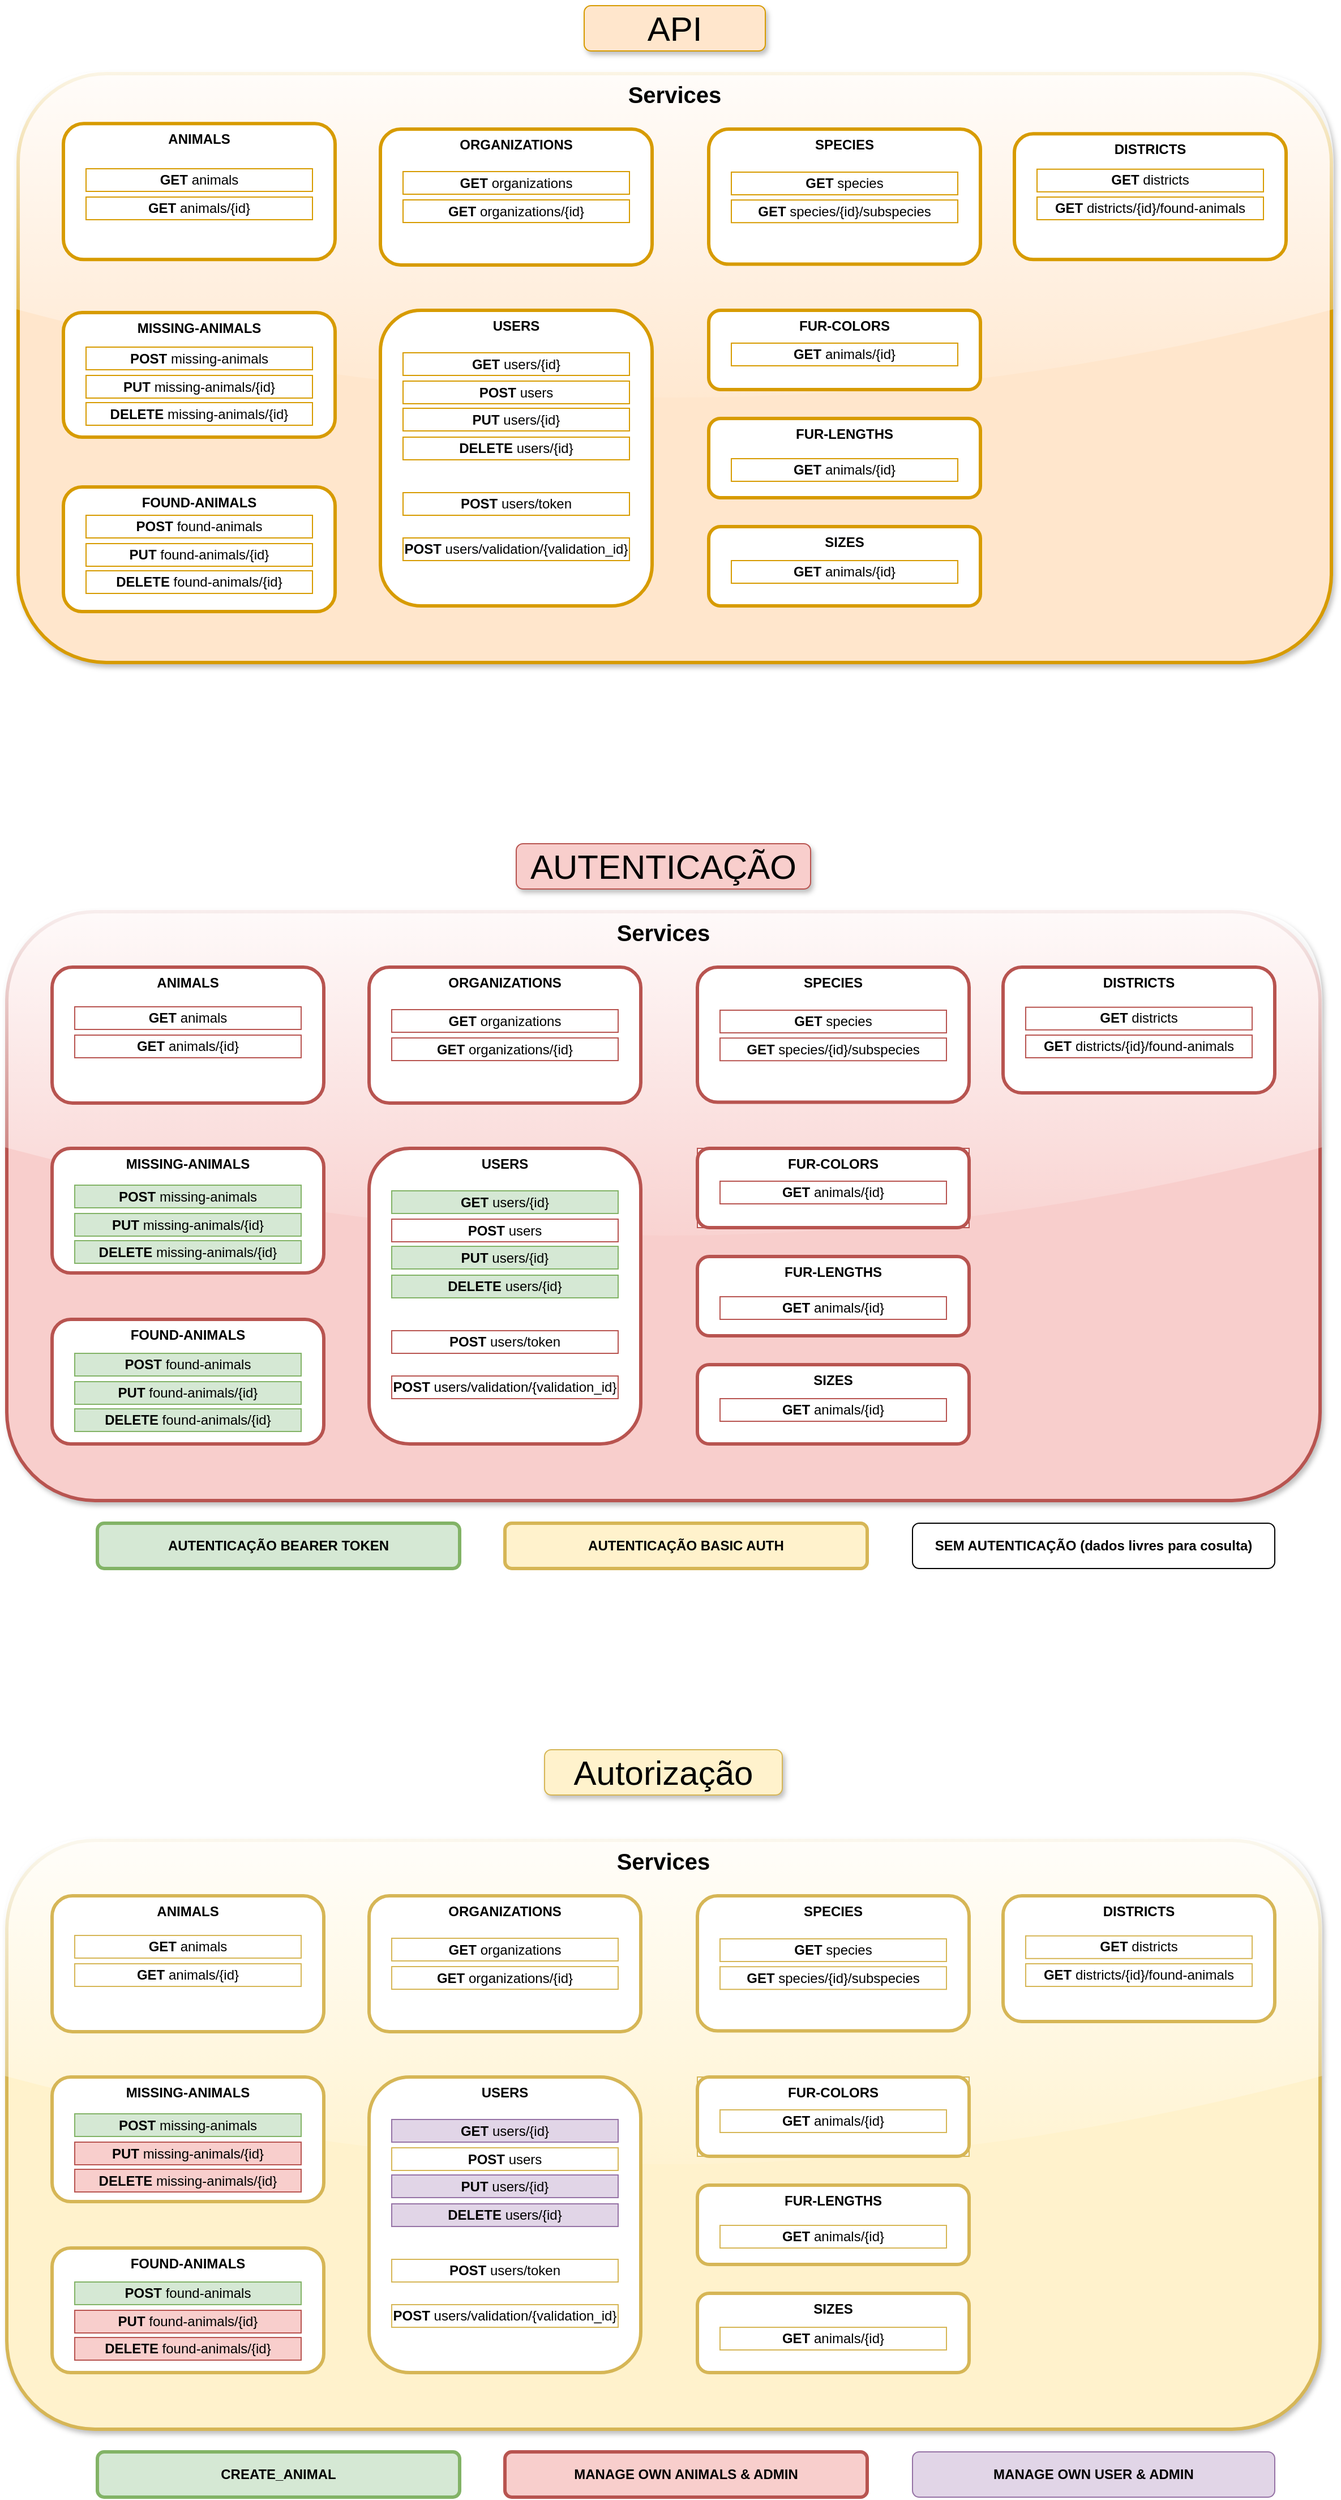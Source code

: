 <mxfile version="12.9.13" type="device"><diagram id="he8Y9W-l-CtBFMt19x_J" name="Page-1"><mxGraphModel dx="3205" dy="1151" grid="1" gridSize="10" guides="1" tooltips="1" connect="1" arrows="1" fold="1" page="1" pageScale="1" pageWidth="827" pageHeight="1169" math="0" shadow="0"><root><mxCell id="0"/><mxCell id="1" parent="0"/><mxCell id="2PmF6Wx8AGMX61B_a49G-37" value="API" style="text;html=1;strokeColor=#d79b00;fillColor=#ffe6cc;align=center;verticalAlign=middle;whiteSpace=wrap;rounded=1;fontSize=30;glass=0;shadow=1;comic=0;" parent="1" vertex="1"><mxGeometry x="-1090" y="60" width="160" height="40" as="geometry"/></mxCell><mxCell id="37oF7Rack4nsO3wwHJq0-63" value="&lt;font style=&quot;font-size: 20px&quot;&gt;&lt;b&gt;Services&lt;/b&gt;&lt;/font&gt;" style="rounded=1;whiteSpace=wrap;html=1;strokeWidth=3;fillColor=#f8cecc;verticalAlign=top;strokeColor=#b85450;glass=1;shadow=1;comic=0;" parent="1" vertex="1"><mxGeometry x="-1600" y="860" width="1160" height="520" as="geometry"/></mxCell><mxCell id="37oF7Rack4nsO3wwHJq0-100" value="Autorização" style="text;html=1;strokeColor=#d6b656;fillColor=#fff2cc;align=center;verticalAlign=middle;whiteSpace=wrap;rounded=1;fontSize=30;glass=0;shadow=1;comic=0;" parent="1" vertex="1"><mxGeometry x="-1125" y="1600" width="210" height="40" as="geometry"/></mxCell><mxCell id="37oF7Rack4nsO3wwHJq0-121" value="&lt;b&gt;AUTENTICAÇÃO BEARER TOKEN&lt;/b&gt;" style="rounded=1;whiteSpace=wrap;html=1;strokeColor=#82b366;strokeWidth=3;fillColor=#d5e8d4;" parent="1" vertex="1"><mxGeometry x="-1520" y="1400" width="320" height="40" as="geometry"/></mxCell><mxCell id="37oF7Rack4nsO3wwHJq0-122" value="&lt;b&gt;AUTENTICAÇÃO BASIC AUTH&lt;/b&gt;" style="rounded=1;whiteSpace=wrap;html=1;strokeColor=#d6b656;strokeWidth=3;fillColor=#fff2cc;" parent="1" vertex="1"><mxGeometry x="-1160" y="1400" width="320" height="40" as="geometry"/></mxCell><mxCell id="37oF7Rack4nsO3wwHJq0-124" value="&lt;b&gt;SEM AUTENTICAÇÃO (dados livres para cosulta)&lt;/b&gt;" style="rounded=1;whiteSpace=wrap;html=1;strokeWidth=1;" parent="1" vertex="1"><mxGeometry x="-800" y="1400" width="320" height="40" as="geometry"/></mxCell><mxCell id="37oF7Rack4nsO3wwHJq0-69" value="ORGANIZATIONS" style="group;fillColor=#ffffff;strokeColor=#b85450;fontStyle=1;strokeWidth=3;rounded=1;" parent="1" vertex="1" connectable="0"><mxGeometry x="-1280" y="909" width="240" height="120" as="geometry"/></mxCell><mxCell id="CAPieHyTuiLY9jVeE-5O-57" value="&lt;b&gt;GET&amp;nbsp;&lt;/b&gt;organizations" style="rounded=0;whiteSpace=wrap;html=1;strokeWidth=1;fontSize=12;align=center;fillColor=none;strokeColor=#b85450;" parent="1" vertex="1"><mxGeometry x="-1260" y="946.5" width="200" height="20" as="geometry"/></mxCell><mxCell id="CAPieHyTuiLY9jVeE-5O-58" value="&lt;b&gt;GET&amp;nbsp;&lt;/b&gt;&lt;span&gt;organizations/{id}&lt;/span&gt;" style="rounded=0;whiteSpace=wrap;html=1;strokeWidth=1;fillColor=none;fontSize=12;align=center;strokeColor=#b85450;" parent="1" vertex="1"><mxGeometry x="-1260" y="971.5" width="200" height="20" as="geometry"/></mxCell><mxCell id="CAPieHyTuiLY9jVeE-5O-84" value="&lt;font style=&quot;font-size: 20px&quot;&gt;&lt;b&gt;Services&lt;/b&gt;&lt;/font&gt;" style="rounded=1;whiteSpace=wrap;html=1;strokeWidth=3;fillColor=#ffe6cc;verticalAlign=top;strokeColor=#d79b00;glass=1;shadow=1;comic=0;" parent="1" vertex="1"><mxGeometry x="-1590" y="120" width="1160" height="520" as="geometry"/></mxCell><mxCell id="CAPieHyTuiLY9jVeE-5O-125" value="ORGANIZATIONS" style="group;fontStyle=1;strokeWidth=3;rounded=1;fillColor=#ffffff;strokeColor=#d79b00;" parent="1" vertex="1" connectable="0"><mxGeometry x="-1270" y="169" width="240" height="120" as="geometry"/></mxCell><mxCell id="CAPieHyTuiLY9jVeE-5O-126" value="&lt;b&gt;GET&amp;nbsp;&lt;/b&gt;organizations" style="rounded=0;whiteSpace=wrap;html=1;strokeWidth=1;fontSize=12;align=center;fillColor=#ffffff;strokeColor=#d79b00;" parent="1" vertex="1"><mxGeometry x="-1250" y="206.5" width="200" height="20" as="geometry"/></mxCell><mxCell id="CAPieHyTuiLY9jVeE-5O-127" value="&lt;b&gt;GET&amp;nbsp;&lt;/b&gt;&lt;span&gt;organizations/{id}&lt;/span&gt;" style="rounded=0;whiteSpace=wrap;html=1;strokeWidth=1;fillColor=#ffffff;fontSize=12;align=center;strokeColor=#d79b00;" parent="1" vertex="1"><mxGeometry x="-1250" y="231.5" width="200" height="20" as="geometry"/></mxCell><mxCell id="CAPieHyTuiLY9jVeE-5O-96" value="DISTRICTS" style="group;fillColor=#ffffff;strokeColor=#d79b00;fontStyle=1;strokeWidth=3;rounded=1;" parent="1" vertex="1" connectable="0"><mxGeometry x="-710" y="173.15" width="240" height="111" as="geometry"/></mxCell><mxCell id="CAPieHyTuiLY9jVeE-5O-97" value="&lt;b&gt;GET&amp;nbsp;&lt;/b&gt;districts" style="rounded=0;whiteSpace=wrap;html=1;strokeWidth=1;fontSize=12;align=center;fillColor=#ffffff;strokeColor=#d79b00;" parent="1" vertex="1"><mxGeometry x="-690" y="204.39" width="200" height="20" as="geometry"/></mxCell><mxCell id="CAPieHyTuiLY9jVeE-5O-98" value="&lt;b&gt;GET&amp;nbsp;&lt;/b&gt;&lt;span&gt;districts/{id}/found-animals&lt;/span&gt;" style="rounded=0;whiteSpace=wrap;html=1;strokeWidth=1;fillColor=#ffffff;fontSize=12;align=center;strokeColor=#d79b00;" parent="1" vertex="1"><mxGeometry x="-690" y="229" width="200" height="20" as="geometry"/></mxCell><mxCell id="CAPieHyTuiLY9jVeE-5O-110" value="SPECIES" style="group;fillColor=#ffffff;strokeColor=#d79b00;fontStyle=1;strokeWidth=3;rounded=1;" parent="1" vertex="1" connectable="0"><mxGeometry x="-980" y="169" width="240" height="119.296" as="geometry"/></mxCell><mxCell id="CAPieHyTuiLY9jVeE-5O-111" value="&lt;b&gt;GET&amp;nbsp;&lt;/b&gt;species" style="rounded=0;whiteSpace=wrap;html=1;strokeWidth=1;fontSize=12;align=center;fillColor=#ffffff;strokeColor=#d79b00;" parent="1" vertex="1"><mxGeometry x="-960" y="207" width="200" height="20" as="geometry"/></mxCell><mxCell id="CAPieHyTuiLY9jVeE-5O-112" value="&lt;b&gt;GET&amp;nbsp;&lt;/b&gt;&lt;span&gt;species/{id}/subspecies&lt;/span&gt;" style="rounded=0;whiteSpace=wrap;html=1;strokeWidth=1;fillColor=#ffffff;fontSize=12;align=center;strokeColor=#d79b00;" parent="1" vertex="1"><mxGeometry x="-960" y="231.61" width="200" height="20" as="geometry"/></mxCell><mxCell id="CAPieHyTuiLY9jVeE-5O-122" value="&lt;b&gt;ANIMALS&lt;/b&gt;" style="rounded=1;whiteSpace=wrap;html=1;fillColor=#ffffff;strokeColor=#d79b00;strokeWidth=3;verticalAlign=top;" parent="1" vertex="1"><mxGeometry x="-1550" y="164.15" width="240" height="120" as="geometry"/></mxCell><mxCell id="CAPieHyTuiLY9jVeE-5O-123" value="&lt;b&gt;GET&amp;nbsp;&lt;/b&gt;animals" style="rounded=0;whiteSpace=wrap;html=1;strokeWidth=1;fontSize=12;align=center;fillColor=#ffffff;strokeColor=#d79b00;" parent="1" vertex="1"><mxGeometry x="-1530" y="204" width="200" height="20" as="geometry"/></mxCell><mxCell id="CAPieHyTuiLY9jVeE-5O-124" value="&lt;b&gt;GET&amp;nbsp;&lt;/b&gt;&lt;span&gt;animals/{id}&lt;/span&gt;" style="rounded=0;whiteSpace=wrap;html=1;strokeWidth=1;fillColor=#ffffff;fontSize=12;align=center;strokeColor=#d79b00;" parent="1" vertex="1"><mxGeometry x="-1530" y="229" width="200" height="20" as="geometry"/></mxCell><mxCell id="CAPieHyTuiLY9jVeE-5O-91" value="FOUND-ANIMALS" style="group;fillColor=#ffffff;strokeColor=#d79b00;rounded=1;strokeWidth=3;fontStyle=1" parent="1" vertex="1" connectable="0"><mxGeometry x="-1550" y="485" width="240" height="110" as="geometry"/></mxCell><mxCell id="CAPieHyTuiLY9jVeE-5O-92" value="&lt;b&gt;POST&amp;nbsp;&lt;/b&gt;found-animals" style="rounded=0;whiteSpace=wrap;html=1;strokeWidth=1;fontSize=12;align=center;fillColor=#ffffff;strokeColor=#d79b00;" parent="1" vertex="1"><mxGeometry x="-1530" y="510" width="200" height="20" as="geometry"/></mxCell><mxCell id="CAPieHyTuiLY9jVeE-5O-93" value="&lt;b&gt;PUT&amp;nbsp;&lt;/b&gt;found-animals/{id}" style="rounded=0;whiteSpace=wrap;html=1;strokeWidth=1;fillColor=#ffffff;fontSize=12;align=center;strokeColor=#d79b00;" parent="1" vertex="1"><mxGeometry x="-1530" y="535" width="200" height="20" as="geometry"/></mxCell><mxCell id="CAPieHyTuiLY9jVeE-5O-94" value="&lt;b&gt;DELETE&amp;nbsp;&lt;/b&gt;found-animals/{id}" style="rounded=0;whiteSpace=wrap;html=1;strokeWidth=1;fillColor=#ffffff;fontSize=12;align=center;strokeColor=#d79b00;" parent="1" vertex="1"><mxGeometry x="-1530" y="559" width="200" height="20" as="geometry"/></mxCell><mxCell id="CAPieHyTuiLY9jVeE-5O-114" value="&lt;b&gt;USERS&lt;/b&gt;" style="rounded=1;whiteSpace=wrap;html=1;fillColor=#ffffff;strokeColor=#d79b00;strokeWidth=3;verticalAlign=top;" parent="1" vertex="1"><mxGeometry x="-1270" y="329" width="240" height="261" as="geometry"/></mxCell><mxCell id="CAPieHyTuiLY9jVeE-5O-115" value="&lt;b&gt;GET &lt;/b&gt;users/{id}" style="rounded=0;whiteSpace=wrap;html=1;strokeWidth=1;fontSize=12;align=center;fillColor=#ffffff;strokeColor=#d79b00;" parent="1" vertex="1"><mxGeometry x="-1250" y="366.5" width="200" height="20" as="geometry"/></mxCell><mxCell id="CAPieHyTuiLY9jVeE-5O-116" value="&lt;b&gt;POST&amp;nbsp;&lt;/b&gt;users" style="rounded=0;whiteSpace=wrap;html=1;strokeWidth=1;fillColor=#ffffff;fontSize=12;align=center;strokeColor=#d79b00;" parent="1" vertex="1"><mxGeometry x="-1250" y="391.5" width="200" height="20" as="geometry"/></mxCell><mxCell id="CAPieHyTuiLY9jVeE-5O-117" value="&lt;b&gt;PUT&amp;nbsp;&lt;/b&gt;users/{id}" style="rounded=0;whiteSpace=wrap;html=1;strokeWidth=1;fillColor=#ffffff;fontSize=12;align=center;strokeColor=#d79b00;" parent="1" vertex="1"><mxGeometry x="-1250" y="415.5" width="200" height="20" as="geometry"/></mxCell><mxCell id="CAPieHyTuiLY9jVeE-5O-118" value="&lt;b&gt;DELETE&amp;nbsp;&lt;/b&gt;users/{id}" style="rounded=0;whiteSpace=wrap;html=1;strokeWidth=1;fontSize=12;align=center;fillColor=#ffffff;strokeColor=#d79b00;" parent="1" vertex="1"><mxGeometry x="-1250" y="441" width="200" height="20" as="geometry"/></mxCell><mxCell id="CAPieHyTuiLY9jVeE-5O-119" value="&lt;b&gt;POST&amp;nbsp;&lt;/b&gt;users/token" style="rounded=0;whiteSpace=wrap;html=1;strokeWidth=1;fillColor=#ffffff;fontSize=12;align=center;strokeColor=#d79b00;" parent="1" vertex="1"><mxGeometry x="-1250" y="490" width="200" height="20" as="geometry"/></mxCell><mxCell id="CAPieHyTuiLY9jVeE-5O-120" value="&lt;b&gt;POST&lt;/b&gt;&amp;nbsp;users/validation/{validation_id}" style="rounded=0;whiteSpace=wrap;html=1;strokeWidth=1;fillColor=#ffffff;fontSize=12;align=center;strokeColor=#d79b00;" parent="1" vertex="1"><mxGeometry x="-1250" y="530" width="200" height="20" as="geometry"/></mxCell><mxCell id="CAPieHyTuiLY9jVeE-5O-101" value="FUR-COLORS" style="group;fillColor=#ffffff;strokeColor=#d79b00;fontStyle=1;strokeWidth=3;rounded=1;" parent="1" vertex="1" connectable="0"><mxGeometry x="-980" y="329" width="240" height="70" as="geometry"/></mxCell><mxCell id="CAPieHyTuiLY9jVeE-5O-102" value="&lt;b&gt;GET&amp;nbsp;&lt;/b&gt;&lt;span&gt;animals/{id}&lt;/span&gt;" style="rounded=0;whiteSpace=wrap;html=1;strokeWidth=1;fillColor=#ffffff;fontSize=12;align=center;strokeColor=#d79b00;" parent="1" vertex="1"><mxGeometry x="-960" y="358" width="200" height="20" as="geometry"/></mxCell><mxCell id="CAPieHyTuiLY9jVeE-5O-104" value="FUR-LENGTHS" style="group;fillColor=#ffffff;strokeColor=#d79b00;fontStyle=1;strokeWidth=3;rounded=1;" parent="1" vertex="1" connectable="0"><mxGeometry x="-980" y="424.5" width="240" height="70" as="geometry"/></mxCell><mxCell id="CAPieHyTuiLY9jVeE-5O-105" value="&lt;b&gt;GET&amp;nbsp;&lt;/b&gt;&lt;span&gt;animals/{id}&lt;/span&gt;" style="rounded=0;whiteSpace=wrap;html=1;strokeWidth=1;fillColor=#ffffff;fontSize=12;align=center;strokeColor=#d79b00;" parent="1" vertex="1"><mxGeometry x="-960" y="460" width="200" height="20" as="geometry"/></mxCell><mxCell id="CAPieHyTuiLY9jVeE-5O-107" value="SIZES" style="group;fillColor=#ffffff;strokeColor=#d79b00;fontStyle=1;strokeWidth=3;rounded=1;" parent="1" vertex="1" connectable="0"><mxGeometry x="-980" y="520" width="240" height="70" as="geometry"/></mxCell><mxCell id="CAPieHyTuiLY9jVeE-5O-108" value="&lt;b&gt;GET&amp;nbsp;&lt;/b&gt;&lt;span&gt;animals/{id}&lt;/span&gt;" style="rounded=0;whiteSpace=wrap;html=1;strokeWidth=1;fillColor=#ffffff;fontSize=12;align=center;strokeColor=#d79b00;" parent="1" vertex="1"><mxGeometry x="-960" y="550" width="200" height="20" as="geometry"/></mxCell><mxCell id="CAPieHyTuiLY9jVeE-5O-44" value="SPECIES" style="group;fillColor=#ffffff;strokeColor=#b85450;fontStyle=1;strokeWidth=3;rounded=1;" parent="1" vertex="1" connectable="0"><mxGeometry x="-990" y="909" width="240" height="119.296" as="geometry"/></mxCell><mxCell id="CAPieHyTuiLY9jVeE-5O-76" value="&lt;b&gt;GET&amp;nbsp;&lt;/b&gt;species" style="rounded=0;whiteSpace=wrap;html=1;strokeWidth=1;fontSize=12;align=center;fillColor=none;strokeColor=#b85450;" parent="1" vertex="1"><mxGeometry x="-970" y="947" width="200" height="20" as="geometry"/></mxCell><mxCell id="CAPieHyTuiLY9jVeE-5O-77" value="&lt;b&gt;GET&amp;nbsp;&lt;/b&gt;&lt;span&gt;species/{id}/subspecies&lt;/span&gt;" style="rounded=0;whiteSpace=wrap;html=1;strokeWidth=1;fillColor=none;fontSize=12;align=center;strokeColor=#b85450;" parent="1" vertex="1"><mxGeometry x="-970" y="971.61" width="200" height="20" as="geometry"/></mxCell><mxCell id="CAPieHyTuiLY9jVeE-5O-15" value="DISTRICTS" style="group;fillColor=#ffffff;strokeColor=#b85450;fontStyle=1;strokeWidth=3;rounded=1;" parent="1" vertex="1" connectable="0"><mxGeometry x="-720" y="909" width="240" height="111" as="geometry"/></mxCell><mxCell id="CAPieHyTuiLY9jVeE-5O-79" value="&lt;b&gt;GET&amp;nbsp;&lt;/b&gt;districts" style="rounded=0;whiteSpace=wrap;html=1;strokeWidth=1;fontSize=12;align=center;fillColor=none;strokeColor=#b85450;" parent="1" vertex="1"><mxGeometry x="-700" y="944.39" width="200" height="20" as="geometry"/></mxCell><mxCell id="CAPieHyTuiLY9jVeE-5O-80" value="&lt;b&gt;GET&amp;nbsp;&lt;/b&gt;&lt;span&gt;districts/{id}/found-animals&lt;/span&gt;" style="rounded=0;whiteSpace=wrap;html=1;strokeWidth=1;fillColor=none;fontSize=12;align=center;strokeColor=#b85450;" parent="1" vertex="1"><mxGeometry x="-700" y="969" width="200" height="20" as="geometry"/></mxCell><mxCell id="37oF7Rack4nsO3wwHJq0-67" value="&lt;b&gt;ANIMALS&lt;/b&gt;" style="rounded=1;whiteSpace=wrap;html=1;fillColor=#ffffff;strokeColor=#b85450;strokeWidth=3;verticalAlign=top;" parent="1" vertex="1"><mxGeometry x="-1560" y="909" width="240" height="120" as="geometry"/></mxCell><mxCell id="CAPieHyTuiLY9jVeE-5O-8" value="&lt;b&gt;GET&amp;nbsp;&lt;/b&gt;animals" style="rounded=0;whiteSpace=wrap;html=1;strokeWidth=1;fontSize=12;align=center;fillColor=none;strokeColor=#b85450;" parent="1" vertex="1"><mxGeometry x="-1540" y="944" width="200" height="20" as="geometry"/></mxCell><mxCell id="CAPieHyTuiLY9jVeE-5O-51" value="&lt;b&gt;GET&amp;nbsp;&lt;/b&gt;&lt;span&gt;animals/{id}&lt;/span&gt;" style="rounded=0;whiteSpace=wrap;html=1;strokeWidth=1;fillColor=none;fontSize=12;align=center;strokeColor=#b85450;" parent="1" vertex="1"><mxGeometry x="-1540" y="969" width="200" height="20" as="geometry"/></mxCell><mxCell id="37oF7Rack4nsO3wwHJq0-64" value="&lt;b&gt;MISSING-ANIMALS&lt;/b&gt;" style="rounded=1;whiteSpace=wrap;html=1;fillColor=#ffffff;strokeColor=#b85450;strokeWidth=3;verticalAlign=top;" parent="1" vertex="1"><mxGeometry x="-1560" y="1069" width="240" height="110" as="geometry"/></mxCell><mxCell id="CAPieHyTuiLY9jVeE-5O-59" value="&lt;b&gt;POST&amp;nbsp;&lt;/b&gt;missing-animals" style="rounded=0;whiteSpace=wrap;html=1;strokeWidth=1;fontSize=12;align=center;fillColor=#d5e8d4;strokeColor=#82b366;" parent="1" vertex="1"><mxGeometry x="-1540" y="1101.5" width="200" height="20" as="geometry"/></mxCell><mxCell id="CAPieHyTuiLY9jVeE-5O-60" value="&lt;b&gt;PUT&amp;nbsp;&lt;/b&gt;missing-animals/{id}" style="rounded=0;whiteSpace=wrap;html=1;strokeWidth=1;fillColor=#d5e8d4;fontSize=12;align=center;strokeColor=#82b366;" parent="1" vertex="1"><mxGeometry x="-1540" y="1126.5" width="200" height="20" as="geometry"/></mxCell><mxCell id="CAPieHyTuiLY9jVeE-5O-61" value="&lt;b&gt;DELETE&amp;nbsp;&lt;/b&gt;missing-animals/{id}" style="rounded=0;whiteSpace=wrap;html=1;strokeWidth=1;fillColor=#d5e8d4;fontSize=12;align=center;strokeColor=#82b366;" parent="1" vertex="1"><mxGeometry x="-1540" y="1150.5" width="200" height="20" as="geometry"/></mxCell><mxCell id="37oF7Rack4nsO3wwHJq0-73" value="FOUND-ANIMALS" style="group;fillColor=#ffffff;strokeColor=#b85450;rounded=1;strokeWidth=3;fontStyle=1" parent="1" vertex="1" connectable="0"><mxGeometry x="-1560" y="1220" width="240" height="110" as="geometry"/></mxCell><mxCell id="CAPieHyTuiLY9jVeE-5O-62" value="&lt;b&gt;POST&amp;nbsp;&lt;/b&gt;found-animals" style="rounded=0;whiteSpace=wrap;html=1;strokeWidth=1;fontSize=12;align=center;fillColor=#d5e8d4;strokeColor=#82b366;" parent="1" vertex="1"><mxGeometry x="-1540" y="1250" width="200" height="20" as="geometry"/></mxCell><mxCell id="CAPieHyTuiLY9jVeE-5O-63" value="&lt;b&gt;PUT&amp;nbsp;&lt;/b&gt;found-animals/{id}" style="rounded=0;whiteSpace=wrap;html=1;strokeWidth=1;fillColor=#d5e8d4;fontSize=12;align=center;strokeColor=#82b366;" parent="1" vertex="1"><mxGeometry x="-1540" y="1275" width="200" height="20" as="geometry"/></mxCell><mxCell id="CAPieHyTuiLY9jVeE-5O-65" value="&lt;b&gt;DELETE&amp;nbsp;&lt;/b&gt;found-animals/{id}" style="rounded=0;whiteSpace=wrap;html=1;strokeWidth=1;fillColor=#d5e8d4;fontSize=12;align=center;strokeColor=#82b366;" parent="1" vertex="1"><mxGeometry x="-1540" y="1299" width="200" height="20" as="geometry"/></mxCell><mxCell id="37oF7Rack4nsO3wwHJq0-84" value="&lt;b&gt;USERS&lt;/b&gt;" style="rounded=1;whiteSpace=wrap;html=1;fillColor=#ffffff;strokeColor=#b85450;strokeWidth=3;verticalAlign=top;" parent="1" vertex="1"><mxGeometry x="-1280" y="1069" width="240" height="261" as="geometry"/></mxCell><mxCell id="CAPieHyTuiLY9jVeE-5O-66" value="&lt;b&gt;GET &lt;/b&gt;users/{id}" style="rounded=0;whiteSpace=wrap;html=1;strokeWidth=1;fontSize=12;align=center;fillColor=#d5e8d4;strokeColor=#82b366;" parent="1" vertex="1"><mxGeometry x="-1260" y="1106.5" width="200" height="20" as="geometry"/></mxCell><mxCell id="CAPieHyTuiLY9jVeE-5O-67" value="&lt;b&gt;POST&amp;nbsp;&lt;/b&gt;users" style="rounded=0;whiteSpace=wrap;html=1;strokeWidth=1;fontSize=12;align=center;fillColor=none;strokeColor=#b85450;" parent="1" vertex="1"><mxGeometry x="-1260" y="1131.5" width="200" height="20" as="geometry"/></mxCell><mxCell id="CAPieHyTuiLY9jVeE-5O-68" value="&lt;b&gt;PUT&amp;nbsp;&lt;/b&gt;users/{id}" style="rounded=0;whiteSpace=wrap;html=1;strokeWidth=1;fillColor=#d5e8d4;fontSize=12;align=center;strokeColor=#82b366;" parent="1" vertex="1"><mxGeometry x="-1260" y="1155.5" width="200" height="20" as="geometry"/></mxCell><mxCell id="CAPieHyTuiLY9jVeE-5O-69" value="&lt;b&gt;DELETE&amp;nbsp;&lt;/b&gt;users/{id}" style="rounded=0;whiteSpace=wrap;html=1;strokeWidth=1;fontSize=12;align=center;fillColor=#d5e8d4;strokeColor=#82b366;" parent="1" vertex="1"><mxGeometry x="-1260" y="1181" width="200" height="20" as="geometry"/></mxCell><mxCell id="CAPieHyTuiLY9jVeE-5O-70" value="&lt;b&gt;POST&amp;nbsp;&lt;/b&gt;users/token" style="rounded=0;whiteSpace=wrap;html=1;strokeWidth=1;fontSize=12;align=center;fillColor=none;strokeColor=#b85450;" parent="1" vertex="1"><mxGeometry x="-1260" y="1230" width="200" height="20" as="geometry"/></mxCell><mxCell id="CAPieHyTuiLY9jVeE-5O-71" value="&lt;b&gt;POST&lt;/b&gt;&amp;nbsp;users/validation/{validation_id}" style="rounded=0;whiteSpace=wrap;html=1;strokeWidth=1;fontSize=12;align=center;fillColor=none;strokeColor=#b85450;" parent="1" vertex="1"><mxGeometry x="-1260" y="1270" width="200" height="20" as="geometry"/></mxCell><mxCell id="CAPieHyTuiLY9jVeE-5O-46" value="" style="group;fillColor=#ffffff;strokeColor=#b85450;" parent="1" vertex="1" connectable="0"><mxGeometry x="-990" y="1069" width="240" height="70" as="geometry"/></mxCell><mxCell id="CAPieHyTuiLY9jVeE-5O-38" value="FUR-LENGTHS" style="group;fillColor=#ffffff;strokeColor=#b85450;fontStyle=1;strokeWidth=3;rounded=1;" parent="1" vertex="1" connectable="0"><mxGeometry x="-990" y="1164.5" width="240" height="70" as="geometry"/></mxCell><mxCell id="CAPieHyTuiLY9jVeE-5O-73" value="&lt;b&gt;GET&amp;nbsp;&lt;/b&gt;&lt;span&gt;animals/{id}&lt;/span&gt;" style="rounded=0;whiteSpace=wrap;html=1;strokeWidth=1;fontSize=12;align=center;fillColor=none;strokeColor=#b85450;" parent="1" vertex="1"><mxGeometry x="-970" y="1200" width="200" height="20" as="geometry"/></mxCell><mxCell id="CAPieHyTuiLY9jVeE-5O-41" value="SIZES" style="group;fillColor=#ffffff;strokeColor=#b85450;fontStyle=1;strokeWidth=3;rounded=1;" parent="1" vertex="1" connectable="0"><mxGeometry x="-990" y="1260" width="240" height="70" as="geometry"/></mxCell><mxCell id="CAPieHyTuiLY9jVeE-5O-74" value="&lt;b&gt;GET&amp;nbsp;&lt;/b&gt;&lt;span&gt;animals/{id}&lt;/span&gt;" style="rounded=0;whiteSpace=wrap;html=1;strokeWidth=1;fontSize=12;align=center;fillColor=none;strokeColor=#b85450;" parent="1" vertex="1"><mxGeometry x="-970" y="1290" width="200" height="20" as="geometry"/></mxCell><mxCell id="CAPieHyTuiLY9jVeE-5O-35" value="FUR-COLORS" style="group;fillColor=#ffffff;strokeColor=#b85450;fontStyle=1;strokeWidth=3;rounded=1;" parent="1" vertex="1" connectable="0"><mxGeometry x="-990" y="1069" width="240" height="70" as="geometry"/></mxCell><mxCell id="CAPieHyTuiLY9jVeE-5O-72" value="&lt;b&gt;GET&amp;nbsp;&lt;/b&gt;&lt;span&gt;animals/{id}&lt;/span&gt;" style="rounded=0;whiteSpace=wrap;html=1;strokeWidth=1;fontSize=12;align=center;fillColor=none;strokeColor=#b85450;" parent="1" vertex="1"><mxGeometry x="-970" y="1098" width="200" height="20" as="geometry"/></mxCell><mxCell id="CAPieHyTuiLY9jVeE-5O-86" value="&lt;b&gt;MISSING-ANIMALS&lt;/b&gt;" style="rounded=1;whiteSpace=wrap;html=1;fillColor=#ffffff;strokeColor=#d79b00;strokeWidth=3;verticalAlign=top;" parent="1" vertex="1"><mxGeometry x="-1550" y="331" width="240" height="110" as="geometry"/></mxCell><mxCell id="CAPieHyTuiLY9jVeE-5O-87" value="&lt;b&gt;POST&amp;nbsp;&lt;/b&gt;missing-animals" style="rounded=0;whiteSpace=wrap;html=1;strokeWidth=1;fontSize=12;align=center;fillColor=#ffffff;strokeColor=#d79b00;" parent="1" vertex="1"><mxGeometry x="-1530" y="361.5" width="200" height="20" as="geometry"/></mxCell><mxCell id="CAPieHyTuiLY9jVeE-5O-88" value="&lt;b&gt;PUT&amp;nbsp;&lt;/b&gt;missing-animals/{id}" style="rounded=0;whiteSpace=wrap;html=1;strokeWidth=1;fillColor=#ffffff;fontSize=12;align=center;strokeColor=#d79b00;" parent="1" vertex="1"><mxGeometry x="-1530" y="386.5" width="200" height="20" as="geometry"/></mxCell><mxCell id="CAPieHyTuiLY9jVeE-5O-89" value="&lt;b&gt;DELETE&amp;nbsp;&lt;/b&gt;missing-animals/{id}" style="rounded=0;whiteSpace=wrap;html=1;strokeWidth=1;fillColor=#ffffff;fontSize=12;align=center;strokeColor=#d79b00;" parent="1" vertex="1"><mxGeometry x="-1530" y="410.5" width="200" height="20" as="geometry"/></mxCell><mxCell id="CAPieHyTuiLY9jVeE-5O-128" value="&lt;font style=&quot;font-size: 20px&quot;&gt;&lt;b&gt;Services&lt;/b&gt;&lt;/font&gt;" style="rounded=1;whiteSpace=wrap;html=1;strokeWidth=3;fillColor=#fff2cc;verticalAlign=top;strokeColor=#d6b656;glass=1;shadow=1;comic=0;" parent="1" vertex="1"><mxGeometry x="-1600" y="1680" width="1160" height="520" as="geometry"/></mxCell><mxCell id="CAPieHyTuiLY9jVeE-5O-129" value="&lt;b&gt;CREATE_ANIMAL&lt;/b&gt;" style="rounded=1;whiteSpace=wrap;html=1;strokeColor=#82b366;strokeWidth=3;fillColor=#d5e8d4;" parent="1" vertex="1"><mxGeometry x="-1520" y="2220" width="320" height="40" as="geometry"/></mxCell><mxCell id="CAPieHyTuiLY9jVeE-5O-130" value="&lt;b&gt;MANAGE OWN ANIMALS &amp;amp; ADMIN&lt;/b&gt;" style="rounded=1;whiteSpace=wrap;html=1;strokeColor=#b85450;strokeWidth=3;fillColor=#f8cecc;" parent="1" vertex="1"><mxGeometry x="-1160" y="2220" width="320" height="40" as="geometry"/></mxCell><mxCell id="CAPieHyTuiLY9jVeE-5O-131" value="&lt;b&gt;MANAGE OWN USER &amp;amp; ADMIN&lt;/b&gt;" style="rounded=1;whiteSpace=wrap;html=1;strokeWidth=1;fillColor=#e1d5e7;strokeColor=#9673a6;" parent="1" vertex="1"><mxGeometry x="-800" y="2220" width="320" height="40" as="geometry"/></mxCell><mxCell id="CAPieHyTuiLY9jVeE-5O-132" value="ORGANIZATIONS" style="group;fillColor=#ffffff;strokeColor=#d6b656;fontStyle=1;strokeWidth=3;rounded=1;" parent="1" vertex="1" connectable="0"><mxGeometry x="-1280" y="1729" width="240" height="120" as="geometry"/></mxCell><mxCell id="CAPieHyTuiLY9jVeE-5O-133" value="&lt;b&gt;GET&amp;nbsp;&lt;/b&gt;organizations" style="rounded=0;whiteSpace=wrap;html=1;strokeWidth=1;fontSize=12;align=center;fillColor=#ffffff;strokeColor=#d6b656;" parent="1" vertex="1"><mxGeometry x="-1260" y="1766.5" width="200" height="20" as="geometry"/></mxCell><mxCell id="CAPieHyTuiLY9jVeE-5O-134" value="&lt;b&gt;GET&amp;nbsp;&lt;/b&gt;&lt;span&gt;organizations/{id}&lt;/span&gt;" style="rounded=0;whiteSpace=wrap;html=1;strokeWidth=1;fillColor=#ffffff;fontSize=12;align=center;strokeColor=#d6b656;" parent="1" vertex="1"><mxGeometry x="-1260" y="1791.5" width="200" height="20" as="geometry"/></mxCell><mxCell id="CAPieHyTuiLY9jVeE-5O-135" value="SPECIES" style="group;fillColor=#ffffff;strokeColor=#d6b656;fontStyle=1;strokeWidth=3;rounded=1;" parent="1" vertex="1" connectable="0"><mxGeometry x="-990" y="1729" width="240" height="119.296" as="geometry"/></mxCell><mxCell id="CAPieHyTuiLY9jVeE-5O-136" value="&lt;b&gt;GET&amp;nbsp;&lt;/b&gt;species" style="rounded=0;whiteSpace=wrap;html=1;strokeWidth=1;fontSize=12;align=center;fillColor=#ffffff;strokeColor=#d6b656;" parent="1" vertex="1"><mxGeometry x="-970" y="1767" width="200" height="20" as="geometry"/></mxCell><mxCell id="CAPieHyTuiLY9jVeE-5O-137" value="&lt;b&gt;GET&amp;nbsp;&lt;/b&gt;&lt;span&gt;species/{id}/subspecies&lt;/span&gt;" style="rounded=0;whiteSpace=wrap;html=1;strokeWidth=1;fillColor=#ffffff;fontSize=12;align=center;strokeColor=#d6b656;" parent="1" vertex="1"><mxGeometry x="-970" y="1791.61" width="200" height="20" as="geometry"/></mxCell><mxCell id="CAPieHyTuiLY9jVeE-5O-138" value="DISTRICTS" style="group;fillColor=#ffffff;strokeColor=#d6b656;fontStyle=1;strokeWidth=3;rounded=1;" parent="1" vertex="1" connectable="0"><mxGeometry x="-720" y="1729" width="240" height="111" as="geometry"/></mxCell><mxCell id="CAPieHyTuiLY9jVeE-5O-139" value="&lt;b&gt;GET&amp;nbsp;&lt;/b&gt;districts" style="rounded=0;whiteSpace=wrap;html=1;strokeWidth=1;fontSize=12;align=center;fillColor=#ffffff;strokeColor=#d6b656;" parent="1" vertex="1"><mxGeometry x="-700" y="1764.39" width="200" height="20" as="geometry"/></mxCell><mxCell id="CAPieHyTuiLY9jVeE-5O-140" value="&lt;b&gt;GET&amp;nbsp;&lt;/b&gt;&lt;span&gt;districts/{id}/found-animals&lt;/span&gt;" style="rounded=0;whiteSpace=wrap;html=1;strokeWidth=1;fillColor=#ffffff;fontSize=12;align=center;strokeColor=#d6b656;" parent="1" vertex="1"><mxGeometry x="-700" y="1789" width="200" height="20" as="geometry"/></mxCell><mxCell id="CAPieHyTuiLY9jVeE-5O-141" value="&lt;b&gt;ANIMALS&lt;/b&gt;" style="rounded=1;whiteSpace=wrap;html=1;fillColor=#ffffff;strokeColor=#d6b656;strokeWidth=3;verticalAlign=top;" parent="1" vertex="1"><mxGeometry x="-1560" y="1729" width="240" height="120" as="geometry"/></mxCell><mxCell id="CAPieHyTuiLY9jVeE-5O-142" value="&lt;b&gt;GET&amp;nbsp;&lt;/b&gt;animals" style="rounded=0;whiteSpace=wrap;html=1;strokeWidth=1;fontSize=12;align=center;fillColor=#ffffff;strokeColor=#d6b656;" parent="1" vertex="1"><mxGeometry x="-1540" y="1764" width="200" height="20" as="geometry"/></mxCell><mxCell id="CAPieHyTuiLY9jVeE-5O-143" value="&lt;b&gt;GET&amp;nbsp;&lt;/b&gt;&lt;span&gt;animals/{id}&lt;/span&gt;" style="rounded=0;whiteSpace=wrap;html=1;strokeWidth=1;fillColor=#ffffff;fontSize=12;align=center;strokeColor=#d6b656;" parent="1" vertex="1"><mxGeometry x="-1540" y="1789" width="200" height="20" as="geometry"/></mxCell><mxCell id="CAPieHyTuiLY9jVeE-5O-144" value="&lt;b&gt;MISSING-ANIMALS&lt;/b&gt;" style="rounded=1;whiteSpace=wrap;html=1;fillColor=#ffffff;strokeColor=#d6b656;strokeWidth=3;verticalAlign=top;" parent="1" vertex="1"><mxGeometry x="-1560" y="1889" width="240" height="110" as="geometry"/></mxCell><mxCell id="CAPieHyTuiLY9jVeE-5O-145" value="&lt;b&gt;POST&amp;nbsp;&lt;/b&gt;missing-animals" style="rounded=0;whiteSpace=wrap;html=1;strokeWidth=1;fontSize=12;align=center;fillColor=#d5e8d4;strokeColor=#82b366;" parent="1" vertex="1"><mxGeometry x="-1540" y="1921.5" width="200" height="20" as="geometry"/></mxCell><mxCell id="CAPieHyTuiLY9jVeE-5O-146" value="&lt;b&gt;PUT&amp;nbsp;&lt;/b&gt;missing-animals/{id}" style="rounded=0;whiteSpace=wrap;html=1;strokeWidth=1;fillColor=#f8cecc;fontSize=12;align=center;strokeColor=#b85450;" parent="1" vertex="1"><mxGeometry x="-1540" y="1946.5" width="200" height="20" as="geometry"/></mxCell><mxCell id="CAPieHyTuiLY9jVeE-5O-147" value="&lt;b&gt;DELETE&amp;nbsp;&lt;/b&gt;missing-animals/{id}" style="rounded=0;whiteSpace=wrap;html=1;strokeWidth=1;fillColor=#f8cecc;fontSize=12;align=center;strokeColor=#b85450;" parent="1" vertex="1"><mxGeometry x="-1540" y="1970.5" width="200" height="20" as="geometry"/></mxCell><mxCell id="CAPieHyTuiLY9jVeE-5O-148" value="FOUND-ANIMALS" style="group;fillColor=#ffffff;strokeColor=#d6b656;rounded=1;strokeWidth=3;fontStyle=1" parent="1" vertex="1" connectable="0"><mxGeometry x="-1560" y="2040" width="240" height="110" as="geometry"/></mxCell><mxCell id="CAPieHyTuiLY9jVeE-5O-149" value="&lt;b&gt;POST&amp;nbsp;&lt;/b&gt;found-animals" style="rounded=0;whiteSpace=wrap;html=1;strokeWidth=1;fontSize=12;align=center;fillColor=#d5e8d4;strokeColor=#82b366;" parent="1" vertex="1"><mxGeometry x="-1540" y="2070" width="200" height="20" as="geometry"/></mxCell><mxCell id="CAPieHyTuiLY9jVeE-5O-150" value="&lt;b&gt;PUT&amp;nbsp;&lt;/b&gt;found-animals/{id}" style="rounded=0;whiteSpace=wrap;html=1;strokeWidth=1;fillColor=#f8cecc;fontSize=12;align=center;strokeColor=#b85450;" parent="1" vertex="1"><mxGeometry x="-1540" y="2095" width="200" height="20" as="geometry"/></mxCell><mxCell id="CAPieHyTuiLY9jVeE-5O-151" value="&lt;b&gt;DELETE&amp;nbsp;&lt;/b&gt;found-animals/{id}" style="rounded=0;whiteSpace=wrap;html=1;strokeWidth=1;fillColor=#f8cecc;fontSize=12;align=center;strokeColor=#b85450;" parent="1" vertex="1"><mxGeometry x="-1540" y="2119" width="200" height="20" as="geometry"/></mxCell><mxCell id="CAPieHyTuiLY9jVeE-5O-152" value="&lt;b&gt;USERS&lt;/b&gt;" style="rounded=1;whiteSpace=wrap;html=1;fillColor=#ffffff;strokeColor=#d6b656;strokeWidth=3;verticalAlign=top;" parent="1" vertex="1"><mxGeometry x="-1280" y="1889" width="240" height="261" as="geometry"/></mxCell><mxCell id="CAPieHyTuiLY9jVeE-5O-153" value="&lt;b&gt;GET &lt;/b&gt;users/{id}" style="rounded=0;whiteSpace=wrap;html=1;strokeWidth=1;fontSize=12;align=center;fillColor=#e1d5e7;strokeColor=#9673a6;" parent="1" vertex="1"><mxGeometry x="-1260" y="1926.5" width="200" height="20" as="geometry"/></mxCell><mxCell id="CAPieHyTuiLY9jVeE-5O-154" value="&lt;b&gt;POST&amp;nbsp;&lt;/b&gt;users" style="rounded=0;whiteSpace=wrap;html=1;strokeWidth=1;fontSize=12;align=center;fillColor=#ffffff;strokeColor=#d6b656;" parent="1" vertex="1"><mxGeometry x="-1260" y="1951.5" width="200" height="20" as="geometry"/></mxCell><mxCell id="CAPieHyTuiLY9jVeE-5O-155" value="&lt;b&gt;PUT&amp;nbsp;&lt;/b&gt;users/{id}" style="rounded=0;whiteSpace=wrap;html=1;strokeWidth=1;fillColor=#e1d5e7;fontSize=12;align=center;strokeColor=#9673a6;" parent="1" vertex="1"><mxGeometry x="-1260" y="1975.5" width="200" height="20" as="geometry"/></mxCell><mxCell id="CAPieHyTuiLY9jVeE-5O-156" value="&lt;b&gt;DELETE&amp;nbsp;&lt;/b&gt;users/{id}" style="rounded=0;whiteSpace=wrap;html=1;strokeWidth=1;fontSize=12;align=center;fillColor=#e1d5e7;strokeColor=#9673a6;" parent="1" vertex="1"><mxGeometry x="-1260" y="2001" width="200" height="20" as="geometry"/></mxCell><mxCell id="CAPieHyTuiLY9jVeE-5O-157" value="&lt;b&gt;POST&amp;nbsp;&lt;/b&gt;users/token" style="rounded=0;whiteSpace=wrap;html=1;strokeWidth=1;fontSize=12;align=center;fillColor=#ffffff;strokeColor=#d6b656;" parent="1" vertex="1"><mxGeometry x="-1260" y="2050" width="200" height="20" as="geometry"/></mxCell><mxCell id="CAPieHyTuiLY9jVeE-5O-158" value="&lt;b&gt;POST&lt;/b&gt;&amp;nbsp;users/validation/{validation_id}" style="rounded=0;whiteSpace=wrap;html=1;strokeWidth=1;fontSize=12;align=center;fillColor=#ffffff;strokeColor=#d6b656;" parent="1" vertex="1"><mxGeometry x="-1260" y="2090" width="200" height="20" as="geometry"/></mxCell><mxCell id="CAPieHyTuiLY9jVeE-5O-159" value="" style="group;fillColor=#ffffff;strokeColor=#d6b656;" parent="1" vertex="1" connectable="0"><mxGeometry x="-990" y="1889" width="240" height="70" as="geometry"/></mxCell><mxCell id="CAPieHyTuiLY9jVeE-5O-160" value="FUR-LENGTHS" style="group;fillColor=#ffffff;strokeColor=#d6b656;fontStyle=1;strokeWidth=3;rounded=1;" parent="1" vertex="1" connectable="0"><mxGeometry x="-990" y="1984.5" width="240" height="70" as="geometry"/></mxCell><mxCell id="CAPieHyTuiLY9jVeE-5O-161" value="&lt;b&gt;GET&amp;nbsp;&lt;/b&gt;&lt;span&gt;animals/{id}&lt;/span&gt;" style="rounded=0;whiteSpace=wrap;html=1;strokeWidth=1;fontSize=12;align=center;fillColor=#ffffff;strokeColor=#d6b656;" parent="1" vertex="1"><mxGeometry x="-970" y="2020" width="200" height="20" as="geometry"/></mxCell><mxCell id="CAPieHyTuiLY9jVeE-5O-162" value="SIZES" style="group;fillColor=#ffffff;strokeColor=#d6b656;fontStyle=1;strokeWidth=3;rounded=1;" parent="1" vertex="1" connectable="0"><mxGeometry x="-990" y="2080" width="240" height="70" as="geometry"/></mxCell><mxCell id="CAPieHyTuiLY9jVeE-5O-163" value="&lt;b&gt;GET&amp;nbsp;&lt;/b&gt;&lt;span&gt;animals/{id}&lt;/span&gt;" style="rounded=0;whiteSpace=wrap;html=1;strokeWidth=1;fontSize=12;align=center;fillColor=#ffffff;strokeColor=#d6b656;" parent="1" vertex="1"><mxGeometry x="-970" y="2110" width="200" height="20" as="geometry"/></mxCell><mxCell id="CAPieHyTuiLY9jVeE-5O-164" value="FUR-COLORS" style="group;fillColor=#ffffff;strokeColor=#d6b656;fontStyle=1;strokeWidth=3;rounded=1;" parent="1" vertex="1" connectable="0"><mxGeometry x="-990" y="1889" width="240" height="70" as="geometry"/></mxCell><mxCell id="CAPieHyTuiLY9jVeE-5O-165" value="&lt;b&gt;GET&amp;nbsp;&lt;/b&gt;&lt;span&gt;animals/{id}&lt;/span&gt;" style="rounded=0;whiteSpace=wrap;html=1;strokeWidth=1;fontSize=12;align=center;fillColor=#ffffff;strokeColor=#d6b656;" parent="1" vertex="1"><mxGeometry x="-970" y="1918" width="200" height="20" as="geometry"/></mxCell><mxCell id="CAPieHyTuiLY9jVeE-5O-166" value="AUTENTICAÇÃO" style="text;html=1;strokeColor=#b85450;fillColor=#f8cecc;align=center;verticalAlign=middle;whiteSpace=wrap;rounded=1;fontSize=30;glass=0;shadow=1;comic=0;" parent="1" vertex="1"><mxGeometry x="-1150" y="800" width="260" height="40" as="geometry"/></mxCell></root></mxGraphModel></diagram></mxfile>